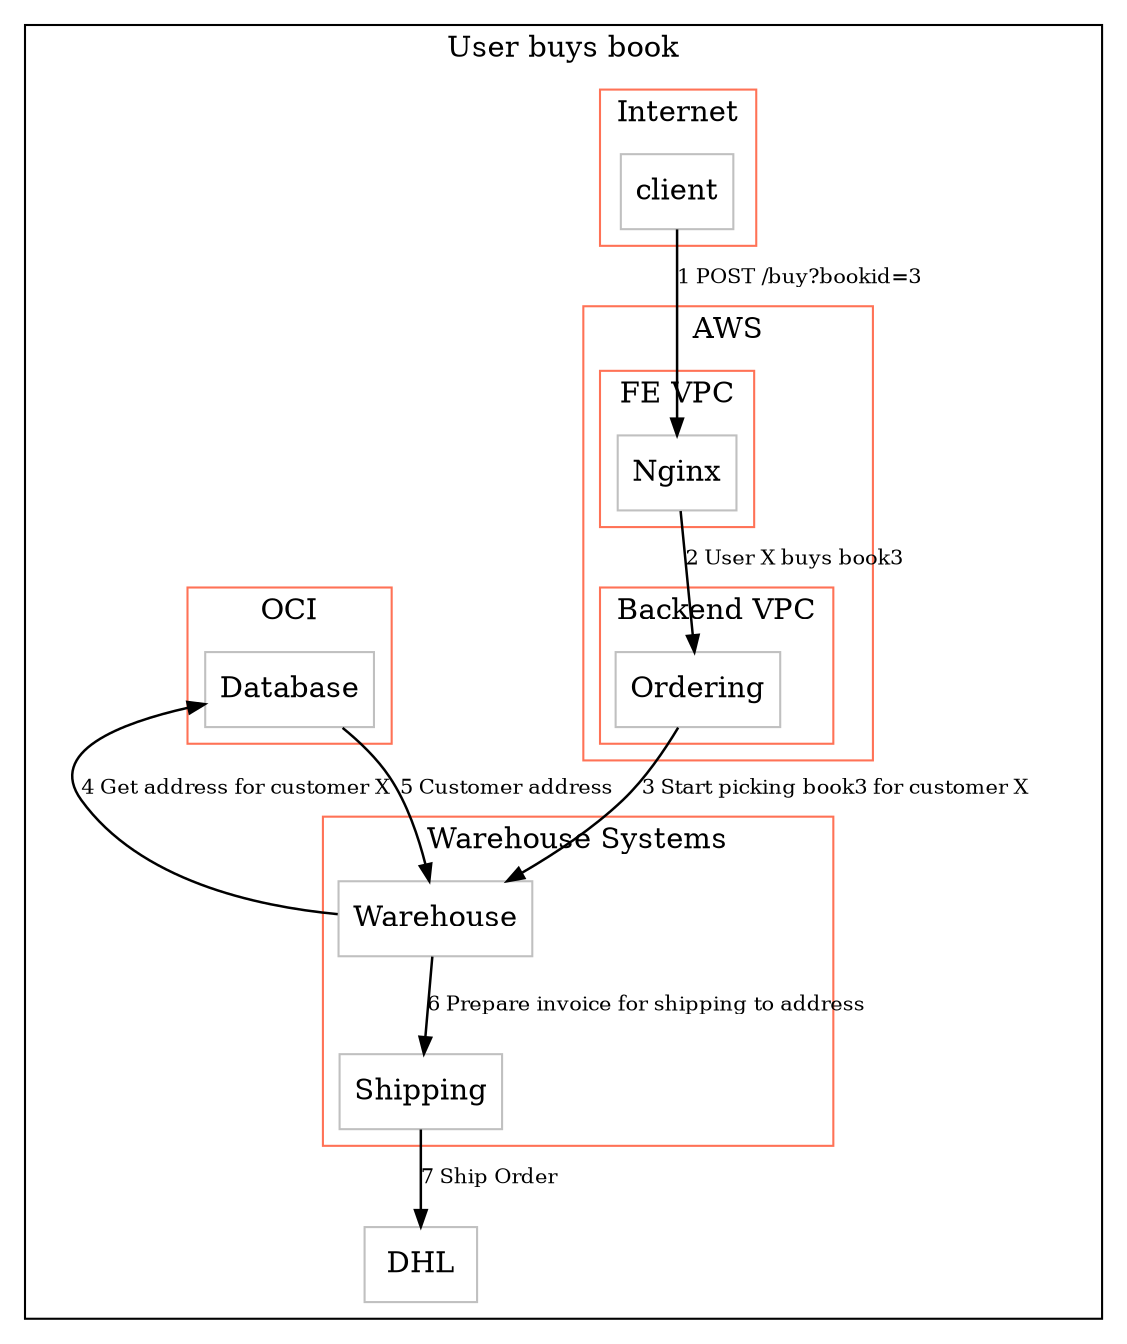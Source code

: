 digraph G {
compound=true;
    subgraph cluster1 {
    label="User buys book";
    color="Black";
        node14 [label="DHL" shape="box", margin="0.1", color="Grey"];
        subgraph cluster2 {
        label="AWS";
        color="Coral1";
            subgraph cluster3 {
            label="FE VPC";
            color="Coral1";
                node4 [label="Nginx" shape="box", margin="0.1", color="Grey"];
            }
            subgraph cluster7 {
            label="Backend VPC";
            color="Coral1";
                node8 [label="Ordering" shape="box", margin="0.1", color="Grey"];
            }
        }
        subgraph cluster5 {
        label="Internet";
        color="Coral1";
            node6 [label="client" shape="box", margin="0.1", color="Grey"];
        }
        subgraph cluster9 {
        label="Warehouse Systems";
        color="Coral1";
            node10 [label="Warehouse" shape="box", margin="0.1", color="Grey"];
            node13 [label="Shipping" shape="box", margin="0.1", color="Grey"];
        }
        subgraph cluster11 {
        label="OCI";
        color="Coral1";
            node12 [label="Database" shape="box", margin="0.1", color="Grey"];
        }
    }
node6->node4 [label="1 POST /buy?bookid=3" fontsize="10",penwidth="1.2",arrowsize="0.8"];
node4->node8 [label="2 User X buys book3" fontsize="10",penwidth="1.2",arrowsize="0.8"];
node8->node10 [label="3 Start picking book3 for customer X" fontsize="10",penwidth="1.2",arrowsize="0.8"];
node10->node12 [label="4 Get address for customer X" fontsize="10",penwidth="1.2",arrowsize="0.8"];
node12->node10 [label="5 Customer address" fontsize="10",penwidth="1.2",arrowsize="0.8"];
node10->node13 [label="6 Prepare invoice for shipping to address" fontsize="10",penwidth="1.2",arrowsize="0.8"];
node13->node14 [label="7 Ship Order" fontsize="10",penwidth="1.2",arrowsize="0.8"];
}
